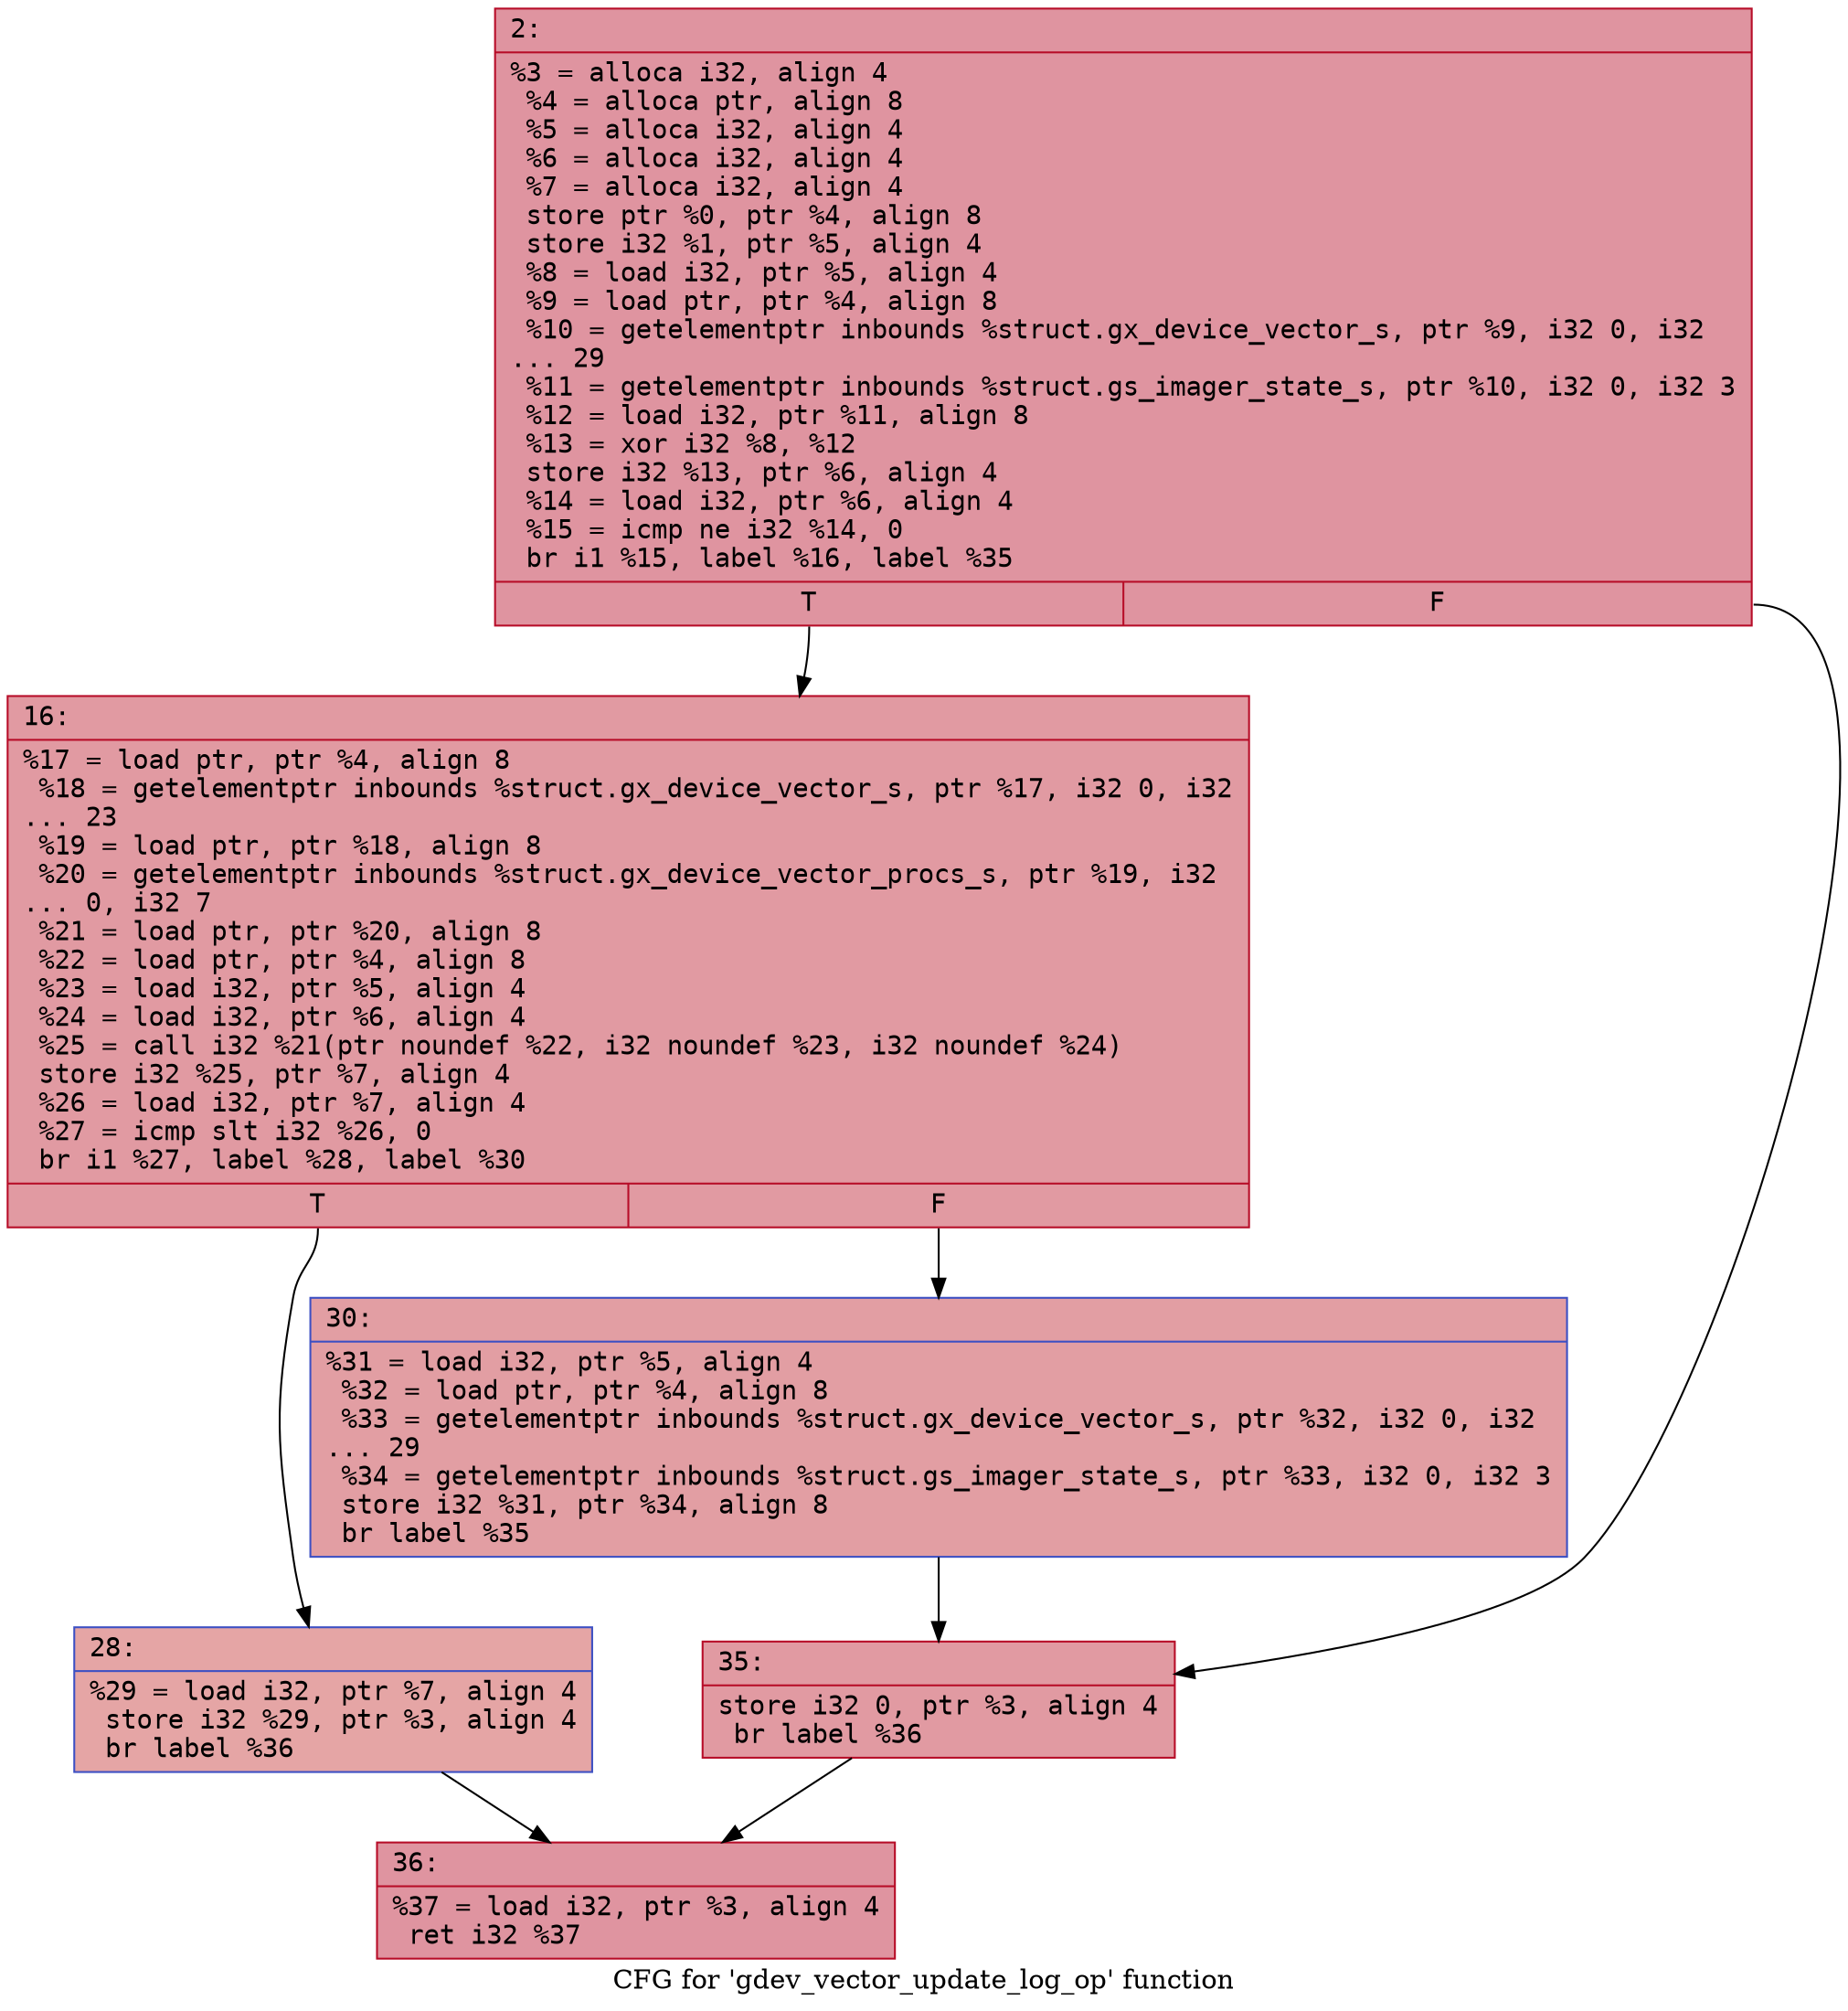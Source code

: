 digraph "CFG for 'gdev_vector_update_log_op' function" {
	label="CFG for 'gdev_vector_update_log_op' function";

	Node0x6000009d38e0 [shape=record,color="#b70d28ff", style=filled, fillcolor="#b70d2870" fontname="Courier",label="{2:\l|  %3 = alloca i32, align 4\l  %4 = alloca ptr, align 8\l  %5 = alloca i32, align 4\l  %6 = alloca i32, align 4\l  %7 = alloca i32, align 4\l  store ptr %0, ptr %4, align 8\l  store i32 %1, ptr %5, align 4\l  %8 = load i32, ptr %5, align 4\l  %9 = load ptr, ptr %4, align 8\l  %10 = getelementptr inbounds %struct.gx_device_vector_s, ptr %9, i32 0, i32\l... 29\l  %11 = getelementptr inbounds %struct.gs_imager_state_s, ptr %10, i32 0, i32 3\l  %12 = load i32, ptr %11, align 8\l  %13 = xor i32 %8, %12\l  store i32 %13, ptr %6, align 4\l  %14 = load i32, ptr %6, align 4\l  %15 = icmp ne i32 %14, 0\l  br i1 %15, label %16, label %35\l|{<s0>T|<s1>F}}"];
	Node0x6000009d38e0:s0 -> Node0x6000009d3930[tooltip="2 -> 16\nProbability 62.50%" ];
	Node0x6000009d38e0:s1 -> Node0x6000009d3a20[tooltip="2 -> 35\nProbability 37.50%" ];
	Node0x6000009d3930 [shape=record,color="#b70d28ff", style=filled, fillcolor="#bb1b2c70" fontname="Courier",label="{16:\l|  %17 = load ptr, ptr %4, align 8\l  %18 = getelementptr inbounds %struct.gx_device_vector_s, ptr %17, i32 0, i32\l... 23\l  %19 = load ptr, ptr %18, align 8\l  %20 = getelementptr inbounds %struct.gx_device_vector_procs_s, ptr %19, i32\l... 0, i32 7\l  %21 = load ptr, ptr %20, align 8\l  %22 = load ptr, ptr %4, align 8\l  %23 = load i32, ptr %5, align 4\l  %24 = load i32, ptr %6, align 4\l  %25 = call i32 %21(ptr noundef %22, i32 noundef %23, i32 noundef %24)\l  store i32 %25, ptr %7, align 4\l  %26 = load i32, ptr %7, align 4\l  %27 = icmp slt i32 %26, 0\l  br i1 %27, label %28, label %30\l|{<s0>T|<s1>F}}"];
	Node0x6000009d3930:s0 -> Node0x6000009d3980[tooltip="16 -> 28\nProbability 37.50%" ];
	Node0x6000009d3930:s1 -> Node0x6000009d39d0[tooltip="16 -> 30\nProbability 62.50%" ];
	Node0x6000009d3980 [shape=record,color="#3d50c3ff", style=filled, fillcolor="#c5333470" fontname="Courier",label="{28:\l|  %29 = load i32, ptr %7, align 4\l  store i32 %29, ptr %3, align 4\l  br label %36\l}"];
	Node0x6000009d3980 -> Node0x6000009d3a70[tooltip="28 -> 36\nProbability 100.00%" ];
	Node0x6000009d39d0 [shape=record,color="#3d50c3ff", style=filled, fillcolor="#be242e70" fontname="Courier",label="{30:\l|  %31 = load i32, ptr %5, align 4\l  %32 = load ptr, ptr %4, align 8\l  %33 = getelementptr inbounds %struct.gx_device_vector_s, ptr %32, i32 0, i32\l... 29\l  %34 = getelementptr inbounds %struct.gs_imager_state_s, ptr %33, i32 0, i32 3\l  store i32 %31, ptr %34, align 8\l  br label %35\l}"];
	Node0x6000009d39d0 -> Node0x6000009d3a20[tooltip="30 -> 35\nProbability 100.00%" ];
	Node0x6000009d3a20 [shape=record,color="#b70d28ff", style=filled, fillcolor="#bb1b2c70" fontname="Courier",label="{35:\l|  store i32 0, ptr %3, align 4\l  br label %36\l}"];
	Node0x6000009d3a20 -> Node0x6000009d3a70[tooltip="35 -> 36\nProbability 100.00%" ];
	Node0x6000009d3a70 [shape=record,color="#b70d28ff", style=filled, fillcolor="#b70d2870" fontname="Courier",label="{36:\l|  %37 = load i32, ptr %3, align 4\l  ret i32 %37\l}"];
}
